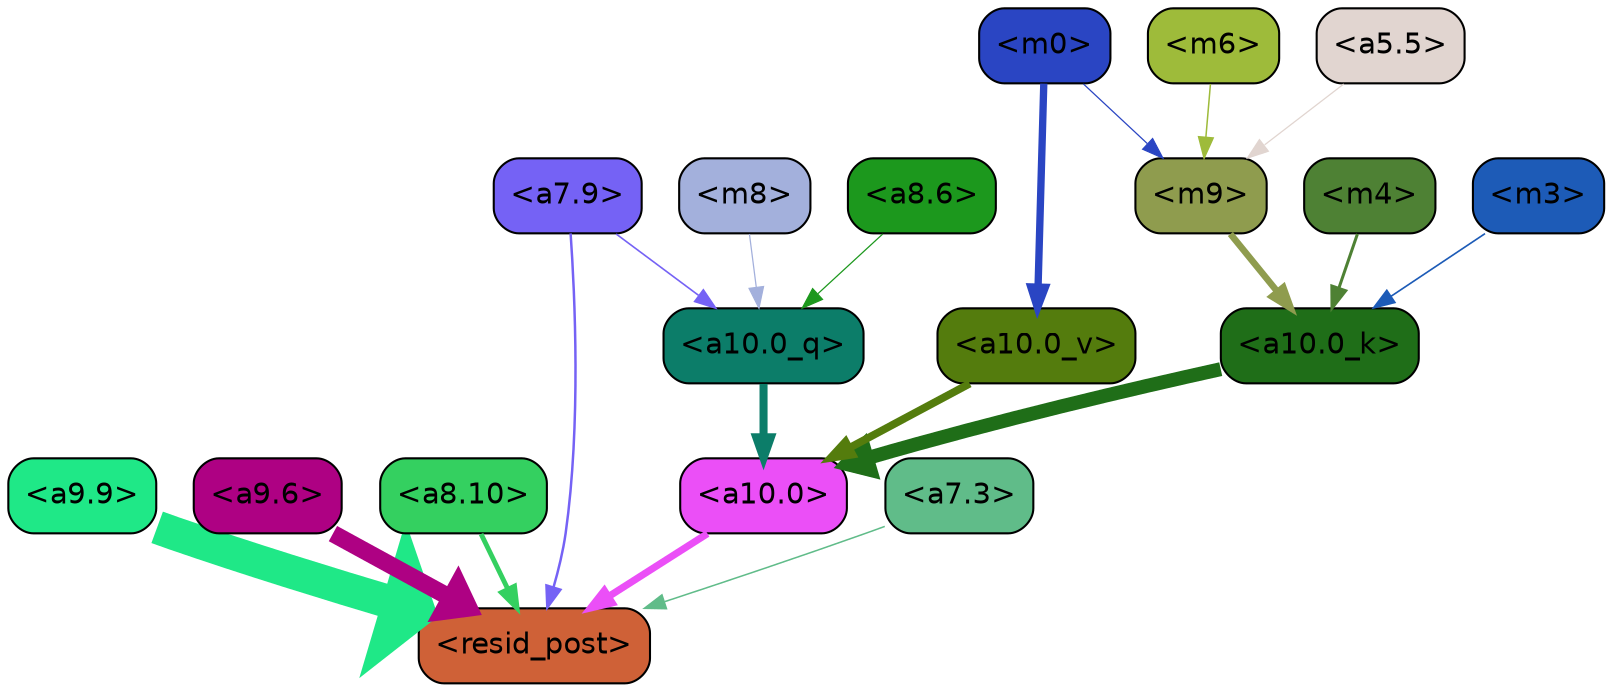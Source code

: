 strict digraph "" {
	graph [bgcolor=transparent,
		layout=dot,
		overlap=false,
		splines=true
	];
	"<a10.0>"	[color=black,
		fillcolor="#eb4ff7",
		fontname=Helvetica,
		shape=box,
		style="filled, rounded"];
	"<resid_post>"	[color=black,
		fillcolor="#cf6137",
		fontname=Helvetica,
		shape=box,
		style="filled, rounded"];
	"<a10.0>" -> "<resid_post>"	[color="#eb4ff7",
		penwidth=3.4253244400024414];
	"<a9.9>"	[color=black,
		fillcolor="#1fe887",
		fontname=Helvetica,
		shape=box,
		style="filled, rounded"];
	"<a9.9>" -> "<resid_post>"	[color="#1fe887",
		penwidth=16.05378818511963];
	"<a9.6>"	[color=black,
		fillcolor="#ae0183",
		fontname=Helvetica,
		shape=box,
		style="filled, rounded"];
	"<a9.6>" -> "<resid_post>"	[color="#ae0183",
		penwidth=8.33797836303711];
	"<a8.10>"	[color=black,
		fillcolor="#34d060",
		fontname=Helvetica,
		shape=box,
		style="filled, rounded"];
	"<a8.10>" -> "<resid_post>"	[color="#34d060",
		penwidth=2.3390636444091797];
	"<a7.9>"	[color=black,
		fillcolor="#7562f5",
		fontname=Helvetica,
		shape=box,
		style="filled, rounded"];
	"<a7.9>" -> "<resid_post>"	[color="#7562f5",
		penwidth=1.1926651000976562];
	"<a10.0_q>"	[color=black,
		fillcolor="#0c7d69",
		fontname=Helvetica,
		shape=box,
		style="filled, rounded"];
	"<a7.9>" -> "<a10.0_q>"	[color="#7562f5",
		penwidth=0.7811813354492188];
	"<a7.3>"	[color=black,
		fillcolor="#60bc89",
		fontname=Helvetica,
		shape=box,
		style="filled, rounded"];
	"<a7.3>" -> "<resid_post>"	[color="#60bc89",
		penwidth=0.7339706420898438];
	"<a10.0_q>" -> "<a10.0>"	[color="#0c7d69",
		penwidth=3.861766815185547];
	"<a10.0_k>"	[color=black,
		fillcolor="#1f6e18",
		fontname=Helvetica,
		shape=box,
		style="filled, rounded"];
	"<a10.0_k>" -> "<a10.0>"	[color="#1f6e18",
		penwidth=6.691814422607422];
	"<a10.0_v>"	[color=black,
		fillcolor="#547c0d",
		fontname=Helvetica,
		shape=box,
		style="filled, rounded"];
	"<a10.0_v>" -> "<a10.0>"	[color="#547c0d",
		penwidth=3.703948974609375];
	"<m8>"	[color=black,
		fillcolor="#a3b0dc",
		fontname=Helvetica,
		shape=box,
		style="filled, rounded"];
	"<m8>" -> "<a10.0_q>"	[color="#a3b0dc",
		penwidth=0.6];
	"<a8.6>"	[color=black,
		fillcolor="#1c981d",
		fontname=Helvetica,
		shape=box,
		style="filled, rounded"];
	"<a8.6>" -> "<a10.0_q>"	[color="#1c981d",
		penwidth=0.6];
	"<m9>"	[color=black,
		fillcolor="#8f9c4e",
		fontname=Helvetica,
		shape=box,
		style="filled, rounded"];
	"<m9>" -> "<a10.0_k>"	[color="#8f9c4e",
		penwidth=3.1536026000976562];
	"<m4>"	[color=black,
		fillcolor="#4e8134",
		fontname=Helvetica,
		shape=box,
		style="filled, rounded"];
	"<m4>" -> "<a10.0_k>"	[color="#4e8134",
		penwidth=1.4532089233398438];
	"<m3>"	[color=black,
		fillcolor="#1d5bb7",
		fontname=Helvetica,
		shape=box,
		style="filled, rounded"];
	"<m3>" -> "<a10.0_k>"	[color="#1d5bb7",
		penwidth=0.8012542724609375];
	"<m0>"	[color=black,
		fillcolor="#2a45c3",
		fontname=Helvetica,
		shape=box,
		style="filled, rounded"];
	"<m0>" -> "<a10.0_v>"	[color="#2a45c3",
		penwidth=3.520832061767578];
	"<m0>" -> "<m9>"	[color="#2a45c3",
		penwidth=0.6];
	"<m6>"	[color=black,
		fillcolor="#9ebb3a",
		fontname=Helvetica,
		shape=box,
		style="filled, rounded"];
	"<m6>" -> "<m9>"	[color="#9ebb3a",
		penwidth=0.7276992797851562];
	"<a5.5>"	[color=black,
		fillcolor="#e1d5d0",
		fontname=Helvetica,
		shape=box,
		style="filled, rounded"];
	"<a5.5>" -> "<m9>"	[color="#e1d5d0",
		penwidth=0.6];
}
